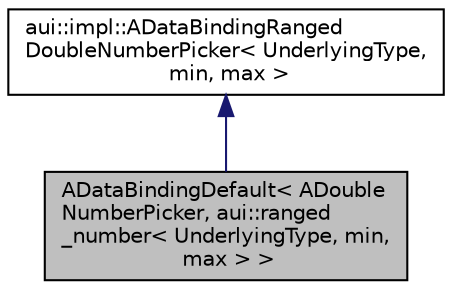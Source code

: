 digraph "ADataBindingDefault&lt; ADoubleNumberPicker, aui::ranged_number&lt; UnderlyingType, min, max &gt; &gt;"
{
 // LATEX_PDF_SIZE
  edge [fontname="Helvetica",fontsize="10",labelfontname="Helvetica",labelfontsize="10"];
  node [fontname="Helvetica",fontsize="10",shape=record];
  Node1 [label="ADataBindingDefault\< ADouble\lNumberPicker, aui::ranged\l_number\< UnderlyingType, min,\l max \> \>",height=0.2,width=0.4,color="black", fillcolor="grey75", style="filled", fontcolor="black",tooltip=" "];
  Node2 -> Node1 [dir="back",color="midnightblue",fontsize="10",style="solid",fontname="Helvetica"];
  Node2 [label="aui::impl::ADataBindingRanged\lDoubleNumberPicker\< UnderlyingType,\l min, max \>",height=0.2,width=0.4,color="black", fillcolor="white", style="filled",URL="$structaui_1_1impl_1_1ADataBindingRangedDoubleNumberPicker.html",tooltip=" "];
}
